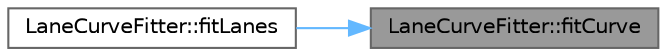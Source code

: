 digraph "LaneCurveFitter::fitCurve"
{
 // LATEX_PDF_SIZE
  bgcolor="transparent";
  edge [fontname=Helvetica,fontsize=10,labelfontname=Helvetica,labelfontsize=10];
  node [fontname=Helvetica,fontsize=10,shape=box,height=0.2,width=0.4];
  rankdir="RL";
  Node1 [id="Node000001",label="LaneCurveFitter::fitCurve",height=0.2,width=0.4,color="gray40", fillcolor="grey60", style="filled", fontcolor="black",tooltip=" "];
  Node1 -> Node2 [id="edge1_Node000001_Node000002",dir="back",color="steelblue1",style="solid",tooltip=" "];
  Node2 [id="Node000002",label="LaneCurveFitter::fitLanes",height=0.2,width=0.4,color="grey40", fillcolor="white", style="filled",URL="$classLaneCurveFitter.html#a5b5666f7c775b4d11dc7c5df011ca9ce",tooltip=" "];
}
